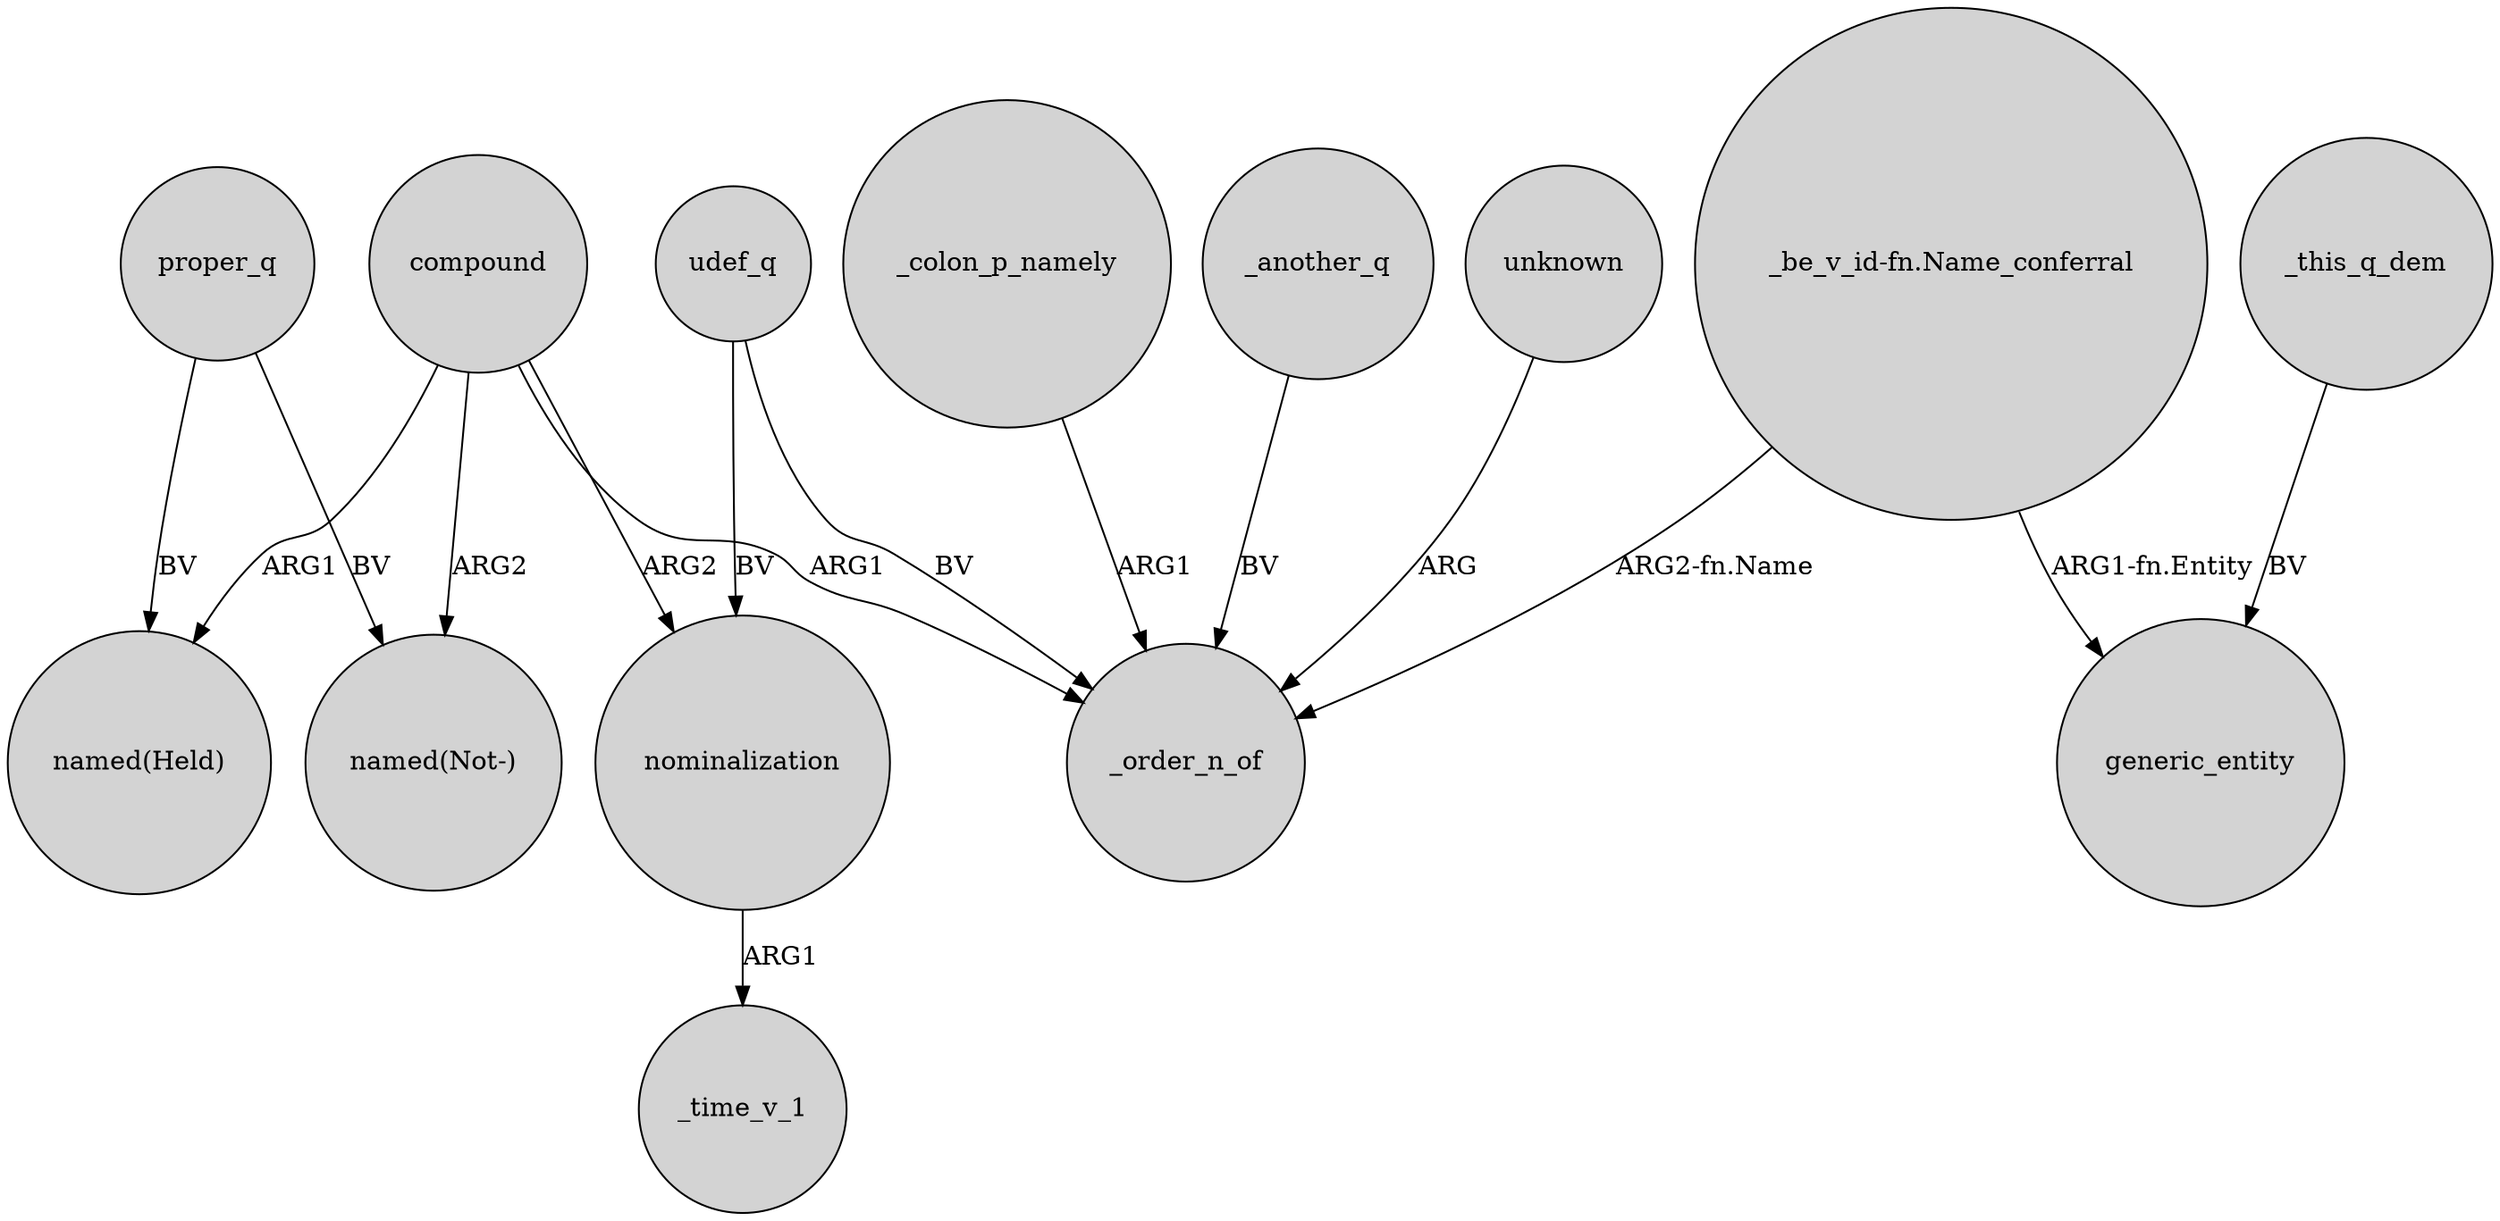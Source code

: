 digraph {
	node [shape=circle style=filled]
	proper_q -> "named(Not-)" [label=BV]
	udef_q -> _order_n_of [label=BV]
	proper_q -> "named(Held)" [label=BV]
	compound -> "named(Held)" [label=ARG1]
	compound -> _order_n_of [label=ARG1]
	_another_q -> _order_n_of [label=BV]
	_this_q_dem -> generic_entity [label=BV]
	nominalization -> _time_v_1 [label=ARG1]
	udef_q -> nominalization [label=BV]
	"_be_v_id-fn.Name_conferral" -> _order_n_of [label="ARG2-fn.Name"]
	unknown -> _order_n_of [label=ARG]
	"_be_v_id-fn.Name_conferral" -> generic_entity [label="ARG1-fn.Entity"]
	compound -> nominalization [label=ARG2]
	_colon_p_namely -> _order_n_of [label=ARG1]
	compound -> "named(Not-)" [label=ARG2]
}
